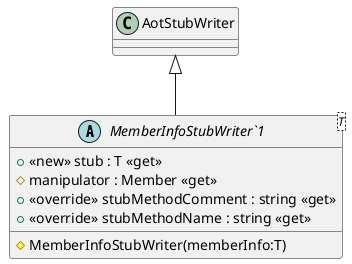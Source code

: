 @startuml
abstract class "MemberInfoStubWriter`1"<T> {
    # MemberInfoStubWriter(memberInfo:T)
    + <<new>> stub : T <<get>>
    # manipulator : Member <<get>>
    + <<override>> stubMethodComment : string <<get>>
    + <<override>> stubMethodName : string <<get>>
}
AotStubWriter <|-- "MemberInfoStubWriter`1"
@enduml
